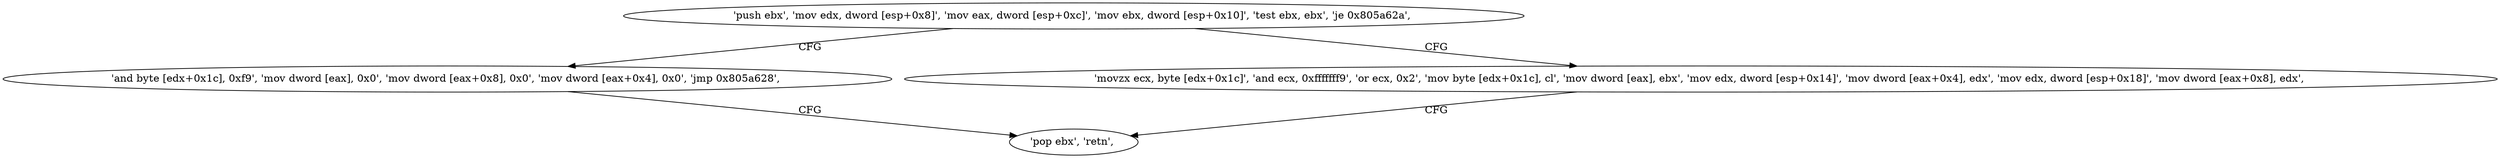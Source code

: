 digraph "func" {
"134587898" [label = "'push ebx', 'mov edx, dword [esp+0x8]', 'mov eax, dword [esp+0xc]', 'mov ebx, dword [esp+0x10]', 'test ebx, ebx', 'je 0x805a62a', " ]
"134587946" [label = "'and byte [edx+0x1c], 0xf9', 'mov dword [eax], 0x0', 'mov dword [eax+0x8], 0x0', 'mov dword [eax+0x4], 0x0', 'jmp 0x805a628', " ]
"134587915" [label = "'movzx ecx, byte [edx+0x1c]', 'and ecx, 0xfffffff9', 'or ecx, 0x2', 'mov byte [edx+0x1c], cl', 'mov dword [eax], ebx', 'mov edx, dword [esp+0x14]', 'mov dword [eax+0x4], edx', 'mov edx, dword [esp+0x18]', 'mov dword [eax+0x8], edx', " ]
"134587944" [label = "'pop ebx', 'retn', " ]
"134587898" -> "134587946" [ label = "CFG" ]
"134587898" -> "134587915" [ label = "CFG" ]
"134587946" -> "134587944" [ label = "CFG" ]
"134587915" -> "134587944" [ label = "CFG" ]
}
